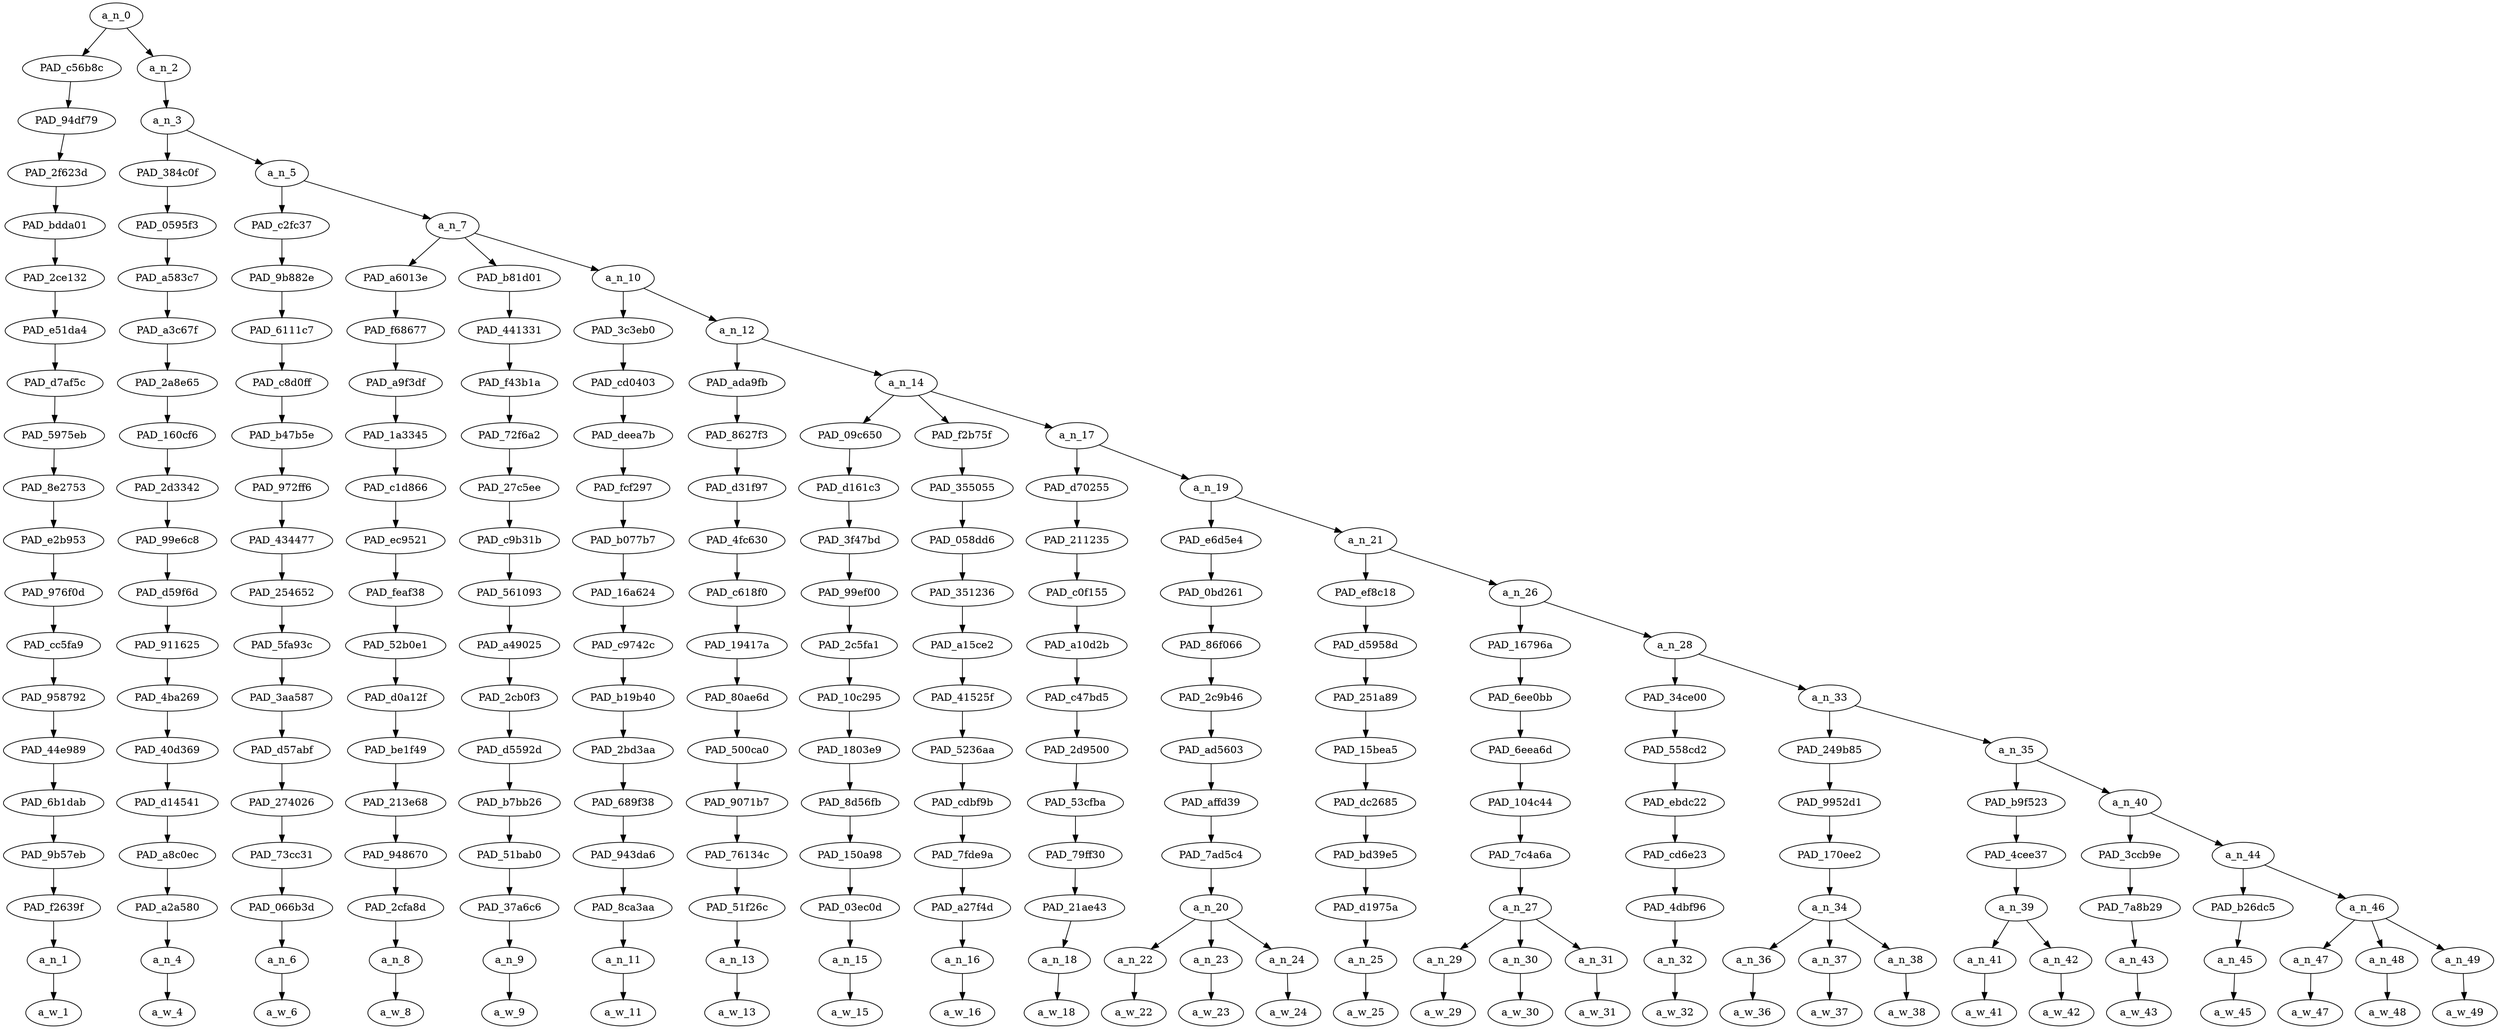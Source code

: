 strict digraph "" {
	a_n_0	[div_dir=1,
		index=0,
		level=19,
		pos="1.0485975477430556,19!",
		text_span="[0, 1, 2, 3, 4, 5, 6, 7, 8, 9, 10, 11, 12, 13, 14, 15, 16, 17, 18, 19, 20, 21, 22, 23, 24, 25, 26, 27]",
		value=0.99999999];
	PAD_c56b8c	[div_dir=1,
		index=0,
		level=18,
		pos="0.0,18!",
		text_span="[0]",
		value=0.02485984];
	a_n_0 -> PAD_c56b8c;
	a_n_2	[div_dir=1,
		index=1,
		level=18,
		pos="2.097195095486111,18!",
		text_span="[1, 2, 3, 4, 5, 6, 7, 8, 9, 10, 11, 12, 13, 14, 15, 16, 17, 18, 19, 20, 21, 22, 23, 24, 25, 26, 27]",
		value=0.97444807];
	a_n_0 -> a_n_2;
	PAD_94df79	[div_dir=1,
		index=0,
		level=17,
		pos="0.0,17!",
		text_span="[0]",
		value=0.02485984];
	PAD_c56b8c -> PAD_94df79;
	PAD_2f623d	[div_dir=1,
		index=0,
		level=16,
		pos="0.0,16!",
		text_span="[0]",
		value=0.02485984];
	PAD_94df79 -> PAD_2f623d;
	PAD_bdda01	[div_dir=1,
		index=0,
		level=15,
		pos="0.0,15!",
		text_span="[0]",
		value=0.02485984];
	PAD_2f623d -> PAD_bdda01;
	PAD_2ce132	[div_dir=1,
		index=0,
		level=14,
		pos="0.0,14!",
		text_span="[0]",
		value=0.02485984];
	PAD_bdda01 -> PAD_2ce132;
	PAD_e51da4	[div_dir=1,
		index=0,
		level=13,
		pos="0.0,13!",
		text_span="[0]",
		value=0.02485984];
	PAD_2ce132 -> PAD_e51da4;
	PAD_d7af5c	[div_dir=1,
		index=0,
		level=12,
		pos="0.0,12!",
		text_span="[0]",
		value=0.02485984];
	PAD_e51da4 -> PAD_d7af5c;
	PAD_5975eb	[div_dir=1,
		index=0,
		level=11,
		pos="0.0,11!",
		text_span="[0]",
		value=0.02485984];
	PAD_d7af5c -> PAD_5975eb;
	PAD_8e2753	[div_dir=1,
		index=0,
		level=10,
		pos="0.0,10!",
		text_span="[0]",
		value=0.02485984];
	PAD_5975eb -> PAD_8e2753;
	PAD_e2b953	[div_dir=1,
		index=0,
		level=9,
		pos="0.0,9!",
		text_span="[0]",
		value=0.02485984];
	PAD_8e2753 -> PAD_e2b953;
	PAD_976f0d	[div_dir=1,
		index=0,
		level=8,
		pos="0.0,8!",
		text_span="[0]",
		value=0.02485984];
	PAD_e2b953 -> PAD_976f0d;
	PAD_cc5fa9	[div_dir=1,
		index=0,
		level=7,
		pos="0.0,7!",
		text_span="[0]",
		value=0.02485984];
	PAD_976f0d -> PAD_cc5fa9;
	PAD_958792	[div_dir=1,
		index=0,
		level=6,
		pos="0.0,6!",
		text_span="[0]",
		value=0.02485984];
	PAD_cc5fa9 -> PAD_958792;
	PAD_44e989	[div_dir=1,
		index=0,
		level=5,
		pos="0.0,5!",
		text_span="[0]",
		value=0.02485984];
	PAD_958792 -> PAD_44e989;
	PAD_6b1dab	[div_dir=1,
		index=0,
		level=4,
		pos="0.0,4!",
		text_span="[0]",
		value=0.02485984];
	PAD_44e989 -> PAD_6b1dab;
	PAD_9b57eb	[div_dir=1,
		index=0,
		level=3,
		pos="0.0,3!",
		text_span="[0]",
		value=0.02485984];
	PAD_6b1dab -> PAD_9b57eb;
	PAD_f2639f	[div_dir=1,
		index=0,
		level=2,
		pos="0.0,2!",
		text_span="[0]",
		value=0.02485984];
	PAD_9b57eb -> PAD_f2639f;
	a_n_1	[div_dir=1,
		index=0,
		level=1,
		pos="0.0,1!",
		text_span="[0]",
		value=0.02485984];
	PAD_f2639f -> a_n_1;
	a_w_1	[div_dir=0,
		index=0,
		level=0,
		pos="0,0!",
		text_span="[0]",
		value=as];
	a_n_1 -> a_w_1;
	a_n_3	[div_dir=1,
		index=1,
		level=17,
		pos="2.097195095486111,17!",
		text_span="[1, 2, 3, 4, 5, 6, 7, 8, 9, 10, 11, 12, 13, 14, 15, 16, 17, 18, 19, 20, 21, 22, 23, 24, 25, 26, 27]",
		value=0.97374697];
	a_n_2 -> a_n_3;
	PAD_384c0f	[div_dir=1,
		index=1,
		level=16,
		pos="1.0,16!",
		text_span="[1]",
		value=0.03545871];
	a_n_3 -> PAD_384c0f;
	a_n_5	[div_dir=1,
		index=2,
		level=16,
		pos="3.1943901909722223,16!",
		text_span="[2, 3, 4, 5, 6, 7, 8, 9, 10, 11, 12, 13, 14, 15, 16, 17, 18, 19, 20, 21, 22, 23, 24, 25, 26, 27]",
		value=0.93758717];
	a_n_3 -> a_n_5;
	PAD_0595f3	[div_dir=1,
		index=1,
		level=15,
		pos="1.0,15!",
		text_span="[1]",
		value=0.03545871];
	PAD_384c0f -> PAD_0595f3;
	PAD_a583c7	[div_dir=1,
		index=1,
		level=14,
		pos="1.0,14!",
		text_span="[1]",
		value=0.03545871];
	PAD_0595f3 -> PAD_a583c7;
	PAD_a3c67f	[div_dir=1,
		index=1,
		level=13,
		pos="1.0,13!",
		text_span="[1]",
		value=0.03545871];
	PAD_a583c7 -> PAD_a3c67f;
	PAD_2a8e65	[div_dir=1,
		index=1,
		level=12,
		pos="1.0,12!",
		text_span="[1]",
		value=0.03545871];
	PAD_a3c67f -> PAD_2a8e65;
	PAD_160cf6	[div_dir=1,
		index=1,
		level=11,
		pos="1.0,11!",
		text_span="[1]",
		value=0.03545871];
	PAD_2a8e65 -> PAD_160cf6;
	PAD_2d3342	[div_dir=1,
		index=1,
		level=10,
		pos="1.0,10!",
		text_span="[1]",
		value=0.03545871];
	PAD_160cf6 -> PAD_2d3342;
	PAD_99e6c8	[div_dir=1,
		index=1,
		level=9,
		pos="1.0,9!",
		text_span="[1]",
		value=0.03545871];
	PAD_2d3342 -> PAD_99e6c8;
	PAD_d59f6d	[div_dir=1,
		index=1,
		level=8,
		pos="1.0,8!",
		text_span="[1]",
		value=0.03545871];
	PAD_99e6c8 -> PAD_d59f6d;
	PAD_911625	[div_dir=1,
		index=1,
		level=7,
		pos="1.0,7!",
		text_span="[1]",
		value=0.03545871];
	PAD_d59f6d -> PAD_911625;
	PAD_4ba269	[div_dir=1,
		index=1,
		level=6,
		pos="1.0,6!",
		text_span="[1]",
		value=0.03545871];
	PAD_911625 -> PAD_4ba269;
	PAD_40d369	[div_dir=1,
		index=1,
		level=5,
		pos="1.0,5!",
		text_span="[1]",
		value=0.03545871];
	PAD_4ba269 -> PAD_40d369;
	PAD_d14541	[div_dir=1,
		index=1,
		level=4,
		pos="1.0,4!",
		text_span="[1]",
		value=0.03545871];
	PAD_40d369 -> PAD_d14541;
	PAD_a8c0ec	[div_dir=1,
		index=1,
		level=3,
		pos="1.0,3!",
		text_span="[1]",
		value=0.03545871];
	PAD_d14541 -> PAD_a8c0ec;
	PAD_a2a580	[div_dir=1,
		index=1,
		level=2,
		pos="1.0,2!",
		text_span="[1]",
		value=0.03545871];
	PAD_a8c0ec -> PAD_a2a580;
	a_n_4	[div_dir=1,
		index=1,
		level=1,
		pos="1.0,1!",
		text_span="[1]",
		value=0.03545871];
	PAD_a2a580 -> a_n_4;
	a_w_4	[div_dir=0,
		index=1,
		level=0,
		pos="1,0!",
		text_span="[1]",
		value=evidenced];
	a_n_4 -> a_w_4;
	PAD_c2fc37	[div_dir=1,
		index=2,
		level=15,
		pos="2.0,15!",
		text_span="[2]",
		value=0.02253655];
	a_n_5 -> PAD_c2fc37;
	a_n_7	[div_dir=1,
		index=3,
		level=15,
		pos="4.388780381944445,15!",
		text_span="[3, 4, 5, 6, 7, 8, 9, 10, 11, 12, 13, 14, 15, 16, 17, 18, 19, 20, 21, 22, 23, 24, 25, 26, 27]",
		value=0.91436862];
	a_n_5 -> a_n_7;
	PAD_9b882e	[div_dir=1,
		index=2,
		level=14,
		pos="2.0,14!",
		text_span="[2]",
		value=0.02253655];
	PAD_c2fc37 -> PAD_9b882e;
	PAD_6111c7	[div_dir=1,
		index=2,
		level=13,
		pos="2.0,13!",
		text_span="[2]",
		value=0.02253655];
	PAD_9b882e -> PAD_6111c7;
	PAD_c8d0ff	[div_dir=1,
		index=2,
		level=12,
		pos="2.0,12!",
		text_span="[2]",
		value=0.02253655];
	PAD_6111c7 -> PAD_c8d0ff;
	PAD_b47b5e	[div_dir=1,
		index=2,
		level=11,
		pos="2.0,11!",
		text_span="[2]",
		value=0.02253655];
	PAD_c8d0ff -> PAD_b47b5e;
	PAD_972ff6	[div_dir=1,
		index=2,
		level=10,
		pos="2.0,10!",
		text_span="[2]",
		value=0.02253655];
	PAD_b47b5e -> PAD_972ff6;
	PAD_434477	[div_dir=1,
		index=2,
		level=9,
		pos="2.0,9!",
		text_span="[2]",
		value=0.02253655];
	PAD_972ff6 -> PAD_434477;
	PAD_254652	[div_dir=1,
		index=2,
		level=8,
		pos="2.0,8!",
		text_span="[2]",
		value=0.02253655];
	PAD_434477 -> PAD_254652;
	PAD_5fa93c	[div_dir=1,
		index=2,
		level=7,
		pos="2.0,7!",
		text_span="[2]",
		value=0.02253655];
	PAD_254652 -> PAD_5fa93c;
	PAD_3aa587	[div_dir=1,
		index=2,
		level=6,
		pos="2.0,6!",
		text_span="[2]",
		value=0.02253655];
	PAD_5fa93c -> PAD_3aa587;
	PAD_d57abf	[div_dir=1,
		index=2,
		level=5,
		pos="2.0,5!",
		text_span="[2]",
		value=0.02253655];
	PAD_3aa587 -> PAD_d57abf;
	PAD_274026	[div_dir=1,
		index=2,
		level=4,
		pos="2.0,4!",
		text_span="[2]",
		value=0.02253655];
	PAD_d57abf -> PAD_274026;
	PAD_73cc31	[div_dir=1,
		index=2,
		level=3,
		pos="2.0,3!",
		text_span="[2]",
		value=0.02253655];
	PAD_274026 -> PAD_73cc31;
	PAD_066b3d	[div_dir=1,
		index=2,
		level=2,
		pos="2.0,2!",
		text_span="[2]",
		value=0.02253655];
	PAD_73cc31 -> PAD_066b3d;
	a_n_6	[div_dir=1,
		index=2,
		level=1,
		pos="2.0,1!",
		text_span="[2]",
		value=0.02253655];
	PAD_066b3d -> a_n_6;
	a_w_6	[div_dir=0,
		index=2,
		level=0,
		pos="2,0!",
		text_span="[2]",
		value=by];
	a_n_6 -> a_w_6;
	PAD_a6013e	[div_dir=1,
		index=3,
		level=14,
		pos="3.0,14!",
		text_span="[3]",
		value=0.02183633];
	a_n_7 -> PAD_a6013e;
	PAD_b81d01	[div_dir=1,
		index=4,
		level=14,
		pos="4.0,14!",
		text_span="[4]",
		value=0.02164699];
	a_n_7 -> PAD_b81d01;
	a_n_10	[div_dir=1,
		index=5,
		level=14,
		pos="6.166341145833334,14!",
		text_span="[5, 6, 7, 8, 9, 10, 11, 12, 13, 14, 15, 16, 17, 18, 19, 20, 21, 22, 23, 24, 25, 26, 27]",
		value=0.87020451];
	a_n_7 -> a_n_10;
	PAD_f68677	[div_dir=1,
		index=3,
		level=13,
		pos="3.0,13!",
		text_span="[3]",
		value=0.02183633];
	PAD_a6013e -> PAD_f68677;
	PAD_a9f3df	[div_dir=1,
		index=3,
		level=12,
		pos="3.0,12!",
		text_span="[3]",
		value=0.02183633];
	PAD_f68677 -> PAD_a9f3df;
	PAD_1a3345	[div_dir=1,
		index=3,
		level=11,
		pos="3.0,11!",
		text_span="[3]",
		value=0.02183633];
	PAD_a9f3df -> PAD_1a3345;
	PAD_c1d866	[div_dir=1,
		index=3,
		level=10,
		pos="3.0,10!",
		text_span="[3]",
		value=0.02183633];
	PAD_1a3345 -> PAD_c1d866;
	PAD_ec9521	[div_dir=1,
		index=3,
		level=9,
		pos="3.0,9!",
		text_span="[3]",
		value=0.02183633];
	PAD_c1d866 -> PAD_ec9521;
	PAD_feaf38	[div_dir=1,
		index=3,
		level=8,
		pos="3.0,8!",
		text_span="[3]",
		value=0.02183633];
	PAD_ec9521 -> PAD_feaf38;
	PAD_52b0e1	[div_dir=1,
		index=3,
		level=7,
		pos="3.0,7!",
		text_span="[3]",
		value=0.02183633];
	PAD_feaf38 -> PAD_52b0e1;
	PAD_d0a12f	[div_dir=1,
		index=3,
		level=6,
		pos="3.0,6!",
		text_span="[3]",
		value=0.02183633];
	PAD_52b0e1 -> PAD_d0a12f;
	PAD_be1f49	[div_dir=1,
		index=3,
		level=5,
		pos="3.0,5!",
		text_span="[3]",
		value=0.02183633];
	PAD_d0a12f -> PAD_be1f49;
	PAD_213e68	[div_dir=1,
		index=3,
		level=4,
		pos="3.0,4!",
		text_span="[3]",
		value=0.02183633];
	PAD_be1f49 -> PAD_213e68;
	PAD_948670	[div_dir=1,
		index=3,
		level=3,
		pos="3.0,3!",
		text_span="[3]",
		value=0.02183633];
	PAD_213e68 -> PAD_948670;
	PAD_2cfa8d	[div_dir=1,
		index=3,
		level=2,
		pos="3.0,2!",
		text_span="[3]",
		value=0.02183633];
	PAD_948670 -> PAD_2cfa8d;
	a_n_8	[div_dir=1,
		index=3,
		level=1,
		pos="3.0,1!",
		text_span="[3]",
		value=0.02183633];
	PAD_2cfa8d -> a_n_8;
	a_w_8	[div_dir=0,
		index=3,
		level=0,
		pos="3,0!",
		text_span="[3]",
		value=the];
	a_n_8 -> a_w_8;
	PAD_441331	[div_dir=1,
		index=4,
		level=13,
		pos="4.0,13!",
		text_span="[4]",
		value=0.02164699];
	PAD_b81d01 -> PAD_441331;
	PAD_f43b1a	[div_dir=1,
		index=4,
		level=12,
		pos="4.0,12!",
		text_span="[4]",
		value=0.02164699];
	PAD_441331 -> PAD_f43b1a;
	PAD_72f6a2	[div_dir=1,
		index=4,
		level=11,
		pos="4.0,11!",
		text_span="[4]",
		value=0.02164699];
	PAD_f43b1a -> PAD_72f6a2;
	PAD_27c5ee	[div_dir=1,
		index=4,
		level=10,
		pos="4.0,10!",
		text_span="[4]",
		value=0.02164699];
	PAD_72f6a2 -> PAD_27c5ee;
	PAD_c9b31b	[div_dir=1,
		index=4,
		level=9,
		pos="4.0,9!",
		text_span="[4]",
		value=0.02164699];
	PAD_27c5ee -> PAD_c9b31b;
	PAD_561093	[div_dir=1,
		index=4,
		level=8,
		pos="4.0,8!",
		text_span="[4]",
		value=0.02164699];
	PAD_c9b31b -> PAD_561093;
	PAD_a49025	[div_dir=1,
		index=4,
		level=7,
		pos="4.0,7!",
		text_span="[4]",
		value=0.02164699];
	PAD_561093 -> PAD_a49025;
	PAD_2cb0f3	[div_dir=1,
		index=4,
		level=6,
		pos="4.0,6!",
		text_span="[4]",
		value=0.02164699];
	PAD_a49025 -> PAD_2cb0f3;
	PAD_d5592d	[div_dir=1,
		index=4,
		level=5,
		pos="4.0,5!",
		text_span="[4]",
		value=0.02164699];
	PAD_2cb0f3 -> PAD_d5592d;
	PAD_b7bb26	[div_dir=1,
		index=4,
		level=4,
		pos="4.0,4!",
		text_span="[4]",
		value=0.02164699];
	PAD_d5592d -> PAD_b7bb26;
	PAD_51bab0	[div_dir=1,
		index=4,
		level=3,
		pos="4.0,3!",
		text_span="[4]",
		value=0.02164699];
	PAD_b7bb26 -> PAD_51bab0;
	PAD_37a6c6	[div_dir=1,
		index=4,
		level=2,
		pos="4.0,2!",
		text_span="[4]",
		value=0.02164699];
	PAD_51bab0 -> PAD_37a6c6;
	a_n_9	[div_dir=1,
		index=4,
		level=1,
		pos="4.0,1!",
		text_span="[4]",
		value=0.02164699];
	PAD_37a6c6 -> a_n_9;
	a_w_9	[div_dir=0,
		index=4,
		level=0,
		pos="4,0!",
		text_span="[4]",
		value=fact];
	a_n_9 -> a_w_9;
	PAD_3c3eb0	[div_dir=1,
		index=5,
		level=13,
		pos="5.0,13!",
		text_span="[5]",
		value=0.01897546];
	a_n_10 -> PAD_3c3eb0;
	a_n_12	[div_dir=1,
		index=6,
		level=13,
		pos="7.332682291666667,13!",
		text_span="[6, 7, 8, 9, 10, 11, 12, 13, 14, 15, 16, 17, 18, 19, 20, 21, 22, 23, 24, 25, 26, 27]",
		value=0.85056233];
	a_n_10 -> a_n_12;
	PAD_cd0403	[div_dir=1,
		index=5,
		level=12,
		pos="5.0,12!",
		text_span="[5]",
		value=0.01897546];
	PAD_3c3eb0 -> PAD_cd0403;
	PAD_deea7b	[div_dir=1,
		index=5,
		level=11,
		pos="5.0,11!",
		text_span="[5]",
		value=0.01897546];
	PAD_cd0403 -> PAD_deea7b;
	PAD_fcf297	[div_dir=1,
		index=5,
		level=10,
		pos="5.0,10!",
		text_span="[5]",
		value=0.01897546];
	PAD_deea7b -> PAD_fcf297;
	PAD_b077b7	[div_dir=1,
		index=5,
		level=9,
		pos="5.0,9!",
		text_span="[5]",
		value=0.01897546];
	PAD_fcf297 -> PAD_b077b7;
	PAD_16a624	[div_dir=1,
		index=5,
		level=8,
		pos="5.0,8!",
		text_span="[5]",
		value=0.01897546];
	PAD_b077b7 -> PAD_16a624;
	PAD_c9742c	[div_dir=1,
		index=5,
		level=7,
		pos="5.0,7!",
		text_span="[5]",
		value=0.01897546];
	PAD_16a624 -> PAD_c9742c;
	PAD_b19b40	[div_dir=1,
		index=5,
		level=6,
		pos="5.0,6!",
		text_span="[5]",
		value=0.01897546];
	PAD_c9742c -> PAD_b19b40;
	PAD_2bd3aa	[div_dir=1,
		index=5,
		level=5,
		pos="5.0,5!",
		text_span="[5]",
		value=0.01897546];
	PAD_b19b40 -> PAD_2bd3aa;
	PAD_689f38	[div_dir=1,
		index=5,
		level=4,
		pos="5.0,4!",
		text_span="[5]",
		value=0.01897546];
	PAD_2bd3aa -> PAD_689f38;
	PAD_943da6	[div_dir=1,
		index=5,
		level=3,
		pos="5.0,3!",
		text_span="[5]",
		value=0.01897546];
	PAD_689f38 -> PAD_943da6;
	PAD_8ca3aa	[div_dir=1,
		index=5,
		level=2,
		pos="5.0,2!",
		text_span="[5]",
		value=0.01897546];
	PAD_943da6 -> PAD_8ca3aa;
	a_n_11	[div_dir=1,
		index=5,
		level=1,
		pos="5.0,1!",
		text_span="[5]",
		value=0.01897546];
	PAD_8ca3aa -> a_n_11;
	a_w_11	[div_dir=0,
		index=5,
		level=0,
		pos="5,0!",
		text_span="[5]",
		value=that];
	a_n_11 -> a_w_11;
	PAD_ada9fb	[div_dir=1,
		index=6,
		level=12,
		pos="6.0,12!",
		text_span="[6]",
		value=0.02260770];
	a_n_12 -> PAD_ada9fb;
	a_n_14	[div_dir=1,
		index=7,
		level=12,
		pos="8.665364583333334,12!",
		text_span="[7, 8, 9, 10, 11, 12, 13, 14, 15, 16, 17, 18, 19, 20, 21, 22, 23, 24, 25, 26, 27]",
		value=0.82729565];
	a_n_12 -> a_n_14;
	PAD_8627f3	[div_dir=1,
		index=6,
		level=11,
		pos="6.0,11!",
		text_span="[6]",
		value=0.02260770];
	PAD_ada9fb -> PAD_8627f3;
	PAD_d31f97	[div_dir=1,
		index=6,
		level=10,
		pos="6.0,10!",
		text_span="[6]",
		value=0.02260770];
	PAD_8627f3 -> PAD_d31f97;
	PAD_4fc630	[div_dir=1,
		index=6,
		level=9,
		pos="6.0,9!",
		text_span="[6]",
		value=0.02260770];
	PAD_d31f97 -> PAD_4fc630;
	PAD_c618f0	[div_dir=1,
		index=6,
		level=8,
		pos="6.0,8!",
		text_span="[6]",
		value=0.02260770];
	PAD_4fc630 -> PAD_c618f0;
	PAD_19417a	[div_dir=1,
		index=6,
		level=7,
		pos="6.0,7!",
		text_span="[6]",
		value=0.02260770];
	PAD_c618f0 -> PAD_19417a;
	PAD_80ae6d	[div_dir=1,
		index=6,
		level=6,
		pos="6.0,6!",
		text_span="[6]",
		value=0.02260770];
	PAD_19417a -> PAD_80ae6d;
	PAD_500ca0	[div_dir=1,
		index=6,
		level=5,
		pos="6.0,5!",
		text_span="[6]",
		value=0.02260770];
	PAD_80ae6d -> PAD_500ca0;
	PAD_9071b7	[div_dir=1,
		index=6,
		level=4,
		pos="6.0,4!",
		text_span="[6]",
		value=0.02260770];
	PAD_500ca0 -> PAD_9071b7;
	PAD_76134c	[div_dir=1,
		index=6,
		level=3,
		pos="6.0,3!",
		text_span="[6]",
		value=0.02260770];
	PAD_9071b7 -> PAD_76134c;
	PAD_51f26c	[div_dir=1,
		index=6,
		level=2,
		pos="6.0,2!",
		text_span="[6]",
		value=0.02260770];
	PAD_76134c -> PAD_51f26c;
	a_n_13	[div_dir=1,
		index=6,
		level=1,
		pos="6.0,1!",
		text_span="[6]",
		value=0.02260770];
	PAD_51f26c -> a_n_13;
	a_w_13	[div_dir=0,
		index=6,
		level=0,
		pos="6,0!",
		text_span="[6]",
		value=they];
	a_n_13 -> a_w_13;
	PAD_09c650	[div_dir=1,
		index=7,
		level=11,
		pos="7.0,11!",
		text_span="[7]",
		value=0.01759093];
	a_n_14 -> PAD_09c650;
	PAD_f2b75f	[div_dir=-1,
		index=8,
		level=11,
		pos="8.0,11!",
		text_span="[8]",
		value=0.01775403];
	a_n_14 -> PAD_f2b75f;
	a_n_17	[div_dir=1,
		index=9,
		level=11,
		pos="10.99609375,11!",
		text_span="[9, 10, 11, 12, 13, 14, 15, 16, 17, 18, 19, 20, 21, 22, 23, 24, 25, 26, 27]",
		value=0.79130449];
	a_n_14 -> a_n_17;
	PAD_d161c3	[div_dir=1,
		index=7,
		level=10,
		pos="7.0,10!",
		text_span="[7]",
		value=0.01759093];
	PAD_09c650 -> PAD_d161c3;
	PAD_3f47bd	[div_dir=1,
		index=7,
		level=9,
		pos="7.0,9!",
		text_span="[7]",
		value=0.01759093];
	PAD_d161c3 -> PAD_3f47bd;
	PAD_99ef00	[div_dir=1,
		index=7,
		level=8,
		pos="7.0,8!",
		text_span="[7]",
		value=0.01759093];
	PAD_3f47bd -> PAD_99ef00;
	PAD_2c5fa1	[div_dir=1,
		index=7,
		level=7,
		pos="7.0,7!",
		text_span="[7]",
		value=0.01759093];
	PAD_99ef00 -> PAD_2c5fa1;
	PAD_10c295	[div_dir=1,
		index=7,
		level=6,
		pos="7.0,6!",
		text_span="[7]",
		value=0.01759093];
	PAD_2c5fa1 -> PAD_10c295;
	PAD_1803e9	[div_dir=1,
		index=7,
		level=5,
		pos="7.0,5!",
		text_span="[7]",
		value=0.01759093];
	PAD_10c295 -> PAD_1803e9;
	PAD_8d56fb	[div_dir=1,
		index=7,
		level=4,
		pos="7.0,4!",
		text_span="[7]",
		value=0.01759093];
	PAD_1803e9 -> PAD_8d56fb;
	PAD_150a98	[div_dir=1,
		index=7,
		level=3,
		pos="7.0,3!",
		text_span="[7]",
		value=0.01759093];
	PAD_8d56fb -> PAD_150a98;
	PAD_03ec0d	[div_dir=1,
		index=7,
		level=2,
		pos="7.0,2!",
		text_span="[7]",
		value=0.01759093];
	PAD_150a98 -> PAD_03ec0d;
	a_n_15	[div_dir=1,
		index=7,
		level=1,
		pos="7.0,1!",
		text_span="[7]",
		value=0.01759093];
	PAD_03ec0d -> a_n_15;
	a_w_15	[div_dir=0,
		index=7,
		level=0,
		pos="7,0!",
		text_span="[7]",
		value=do];
	a_n_15 -> a_w_15;
	PAD_355055	[div_dir=-1,
		index=8,
		level=10,
		pos="8.0,10!",
		text_span="[8]",
		value=0.01775403];
	PAD_f2b75f -> PAD_355055;
	PAD_058dd6	[div_dir=-1,
		index=8,
		level=9,
		pos="8.0,9!",
		text_span="[8]",
		value=0.01775403];
	PAD_355055 -> PAD_058dd6;
	PAD_351236	[div_dir=-1,
		index=8,
		level=8,
		pos="8.0,8!",
		text_span="[8]",
		value=0.01775403];
	PAD_058dd6 -> PAD_351236;
	PAD_a15ce2	[div_dir=-1,
		index=8,
		level=7,
		pos="8.0,7!",
		text_span="[8]",
		value=0.01775403];
	PAD_351236 -> PAD_a15ce2;
	PAD_41525f	[div_dir=-1,
		index=8,
		level=6,
		pos="8.0,6!",
		text_span="[8]",
		value=0.01775403];
	PAD_a15ce2 -> PAD_41525f;
	PAD_5236aa	[div_dir=-1,
		index=8,
		level=5,
		pos="8.0,5!",
		text_span="[8]",
		value=0.01775403];
	PAD_41525f -> PAD_5236aa;
	PAD_cdbf9b	[div_dir=-1,
		index=8,
		level=4,
		pos="8.0,4!",
		text_span="[8]",
		value=0.01775403];
	PAD_5236aa -> PAD_cdbf9b;
	PAD_7fde9a	[div_dir=-1,
		index=8,
		level=3,
		pos="8.0,3!",
		text_span="[8]",
		value=0.01775403];
	PAD_cdbf9b -> PAD_7fde9a;
	PAD_a27f4d	[div_dir=-1,
		index=8,
		level=2,
		pos="8.0,2!",
		text_span="[8]",
		value=0.01775403];
	PAD_7fde9a -> PAD_a27f4d;
	a_n_16	[div_dir=-1,
		index=8,
		level=1,
		pos="8.0,1!",
		text_span="[8]",
		value=0.01775403];
	PAD_a27f4d -> a_n_16;
	a_w_16	[div_dir=0,
		index=8,
		level=0,
		pos="8,0!",
		text_span="[8]",
		value=not];
	a_n_16 -> a_w_16;
	PAD_d70255	[div_dir=1,
		index=9,
		level=10,
		pos="9.0,10!",
		text_span="[9]",
		value=0.02676792];
	a_n_17 -> PAD_d70255;
	a_n_19	[div_dir=1,
		index=10,
		level=10,
		pos="12.9921875,10!",
		text_span="[10, 11, 12, 13, 14, 15, 16, 17, 18, 19, 20, 21, 22, 23, 24, 25, 26, 27]",
		value=0.76387216];
	a_n_17 -> a_n_19;
	PAD_211235	[div_dir=1,
		index=9,
		level=9,
		pos="9.0,9!",
		text_span="[9]",
		value=0.02676792];
	PAD_d70255 -> PAD_211235;
	PAD_c0f155	[div_dir=1,
		index=9,
		level=8,
		pos="9.0,8!",
		text_span="[9]",
		value=0.02676792];
	PAD_211235 -> PAD_c0f155;
	PAD_a10d2b	[div_dir=1,
		index=9,
		level=7,
		pos="9.0,7!",
		text_span="[9]",
		value=0.02676792];
	PAD_c0f155 -> PAD_a10d2b;
	PAD_c47bd5	[div_dir=1,
		index=9,
		level=6,
		pos="9.0,6!",
		text_span="[9]",
		value=0.02676792];
	PAD_a10d2b -> PAD_c47bd5;
	PAD_2d9500	[div_dir=1,
		index=9,
		level=5,
		pos="9.0,5!",
		text_span="[9]",
		value=0.02676792];
	PAD_c47bd5 -> PAD_2d9500;
	PAD_53cfba	[div_dir=1,
		index=9,
		level=4,
		pos="9.0,4!",
		text_span="[9]",
		value=0.02676792];
	PAD_2d9500 -> PAD_53cfba;
	PAD_79ff30	[div_dir=1,
		index=9,
		level=3,
		pos="9.0,3!",
		text_span="[9]",
		value=0.02676792];
	PAD_53cfba -> PAD_79ff30;
	PAD_21ae43	[div_dir=1,
		index=9,
		level=2,
		pos="9.0,2!",
		text_span="[9]",
		value=0.02676792];
	PAD_79ff30 -> PAD_21ae43;
	a_n_18	[div_dir=1,
		index=9,
		level=1,
		pos="9.0,1!",
		text_span="[9]",
		value=0.02676792];
	PAD_21ae43 -> a_n_18;
	a_w_18	[div_dir=0,
		index=9,
		level=0,
		pos="9,0!",
		text_span="[9]",
		value=attack];
	a_n_18 -> a_w_18;
	PAD_e6d5e4	[div_dir=1,
		index=10,
		level=9,
		pos="11.0,9!",
		text_span="[10, 11, 12]",
		value=0.26015514];
	a_n_19 -> PAD_e6d5e4;
	a_n_21	[div_dir=1,
		index=11,
		level=9,
		pos="14.984375,9!",
		text_span="[13, 14, 15, 16, 17, 18, 19, 20, 21, 22, 23, 24, 25, 26, 27]",
		value=0.50304847];
	a_n_19 -> a_n_21;
	PAD_0bd261	[div_dir=1,
		index=10,
		level=8,
		pos="11.0,8!",
		text_span="[10, 11, 12]",
		value=0.26015514];
	PAD_e6d5e4 -> PAD_0bd261;
	PAD_86f066	[div_dir=1,
		index=10,
		level=7,
		pos="11.0,7!",
		text_span="[10, 11, 12]",
		value=0.26015514];
	PAD_0bd261 -> PAD_86f066;
	PAD_2c9b46	[div_dir=1,
		index=10,
		level=6,
		pos="11.0,6!",
		text_span="[10, 11, 12]",
		value=0.26015514];
	PAD_86f066 -> PAD_2c9b46;
	PAD_ad5603	[div_dir=1,
		index=10,
		level=5,
		pos="11.0,5!",
		text_span="[10, 11, 12]",
		value=0.26015514];
	PAD_2c9b46 -> PAD_ad5603;
	PAD_affd39	[div_dir=1,
		index=10,
		level=4,
		pos="11.0,4!",
		text_span="[10, 11, 12]",
		value=0.26015514];
	PAD_ad5603 -> PAD_affd39;
	PAD_7ad5c4	[div_dir=1,
		index=10,
		level=3,
		pos="11.0,3!",
		text_span="[10, 11, 12]",
		value=0.26015514];
	PAD_affd39 -> PAD_7ad5c4;
	a_n_20	[div_dir=1,
		index=10,
		level=2,
		pos="11.0,2!",
		text_span="[10, 11, 12]",
		value=0.26015514];
	PAD_7ad5c4 -> a_n_20;
	a_n_22	[div_dir=1,
		index=10,
		level=1,
		pos="10.0,1!",
		text_span="[10]",
		value=0.11208899];
	a_n_20 -> a_n_22;
	a_n_23	[div_dir=1,
		index=11,
		level=1,
		pos="11.0,1!",
		text_span="[11]",
		value=0.03885851];
	a_n_20 -> a_n_23;
	a_n_24	[div_dir=1,
		index=12,
		level=1,
		pos="12.0,1!",
		text_span="[12]",
		value=0.10885346];
	a_n_20 -> a_n_24;
	a_w_22	[div_dir=0,
		index=10,
		level=0,
		pos="10,0!",
		text_span="[10]",
		value=nigger];
	a_n_22 -> a_w_22;
	a_w_23	[div_dir=0,
		index=11,
		level=0,
		pos="11,0!",
		text_span="[11]",
		value=toxic];
	a_n_23 -> a_w_23;
	a_w_24	[div_dir=0,
		index=12,
		level=0,
		pos="12,0!",
		text_span="[12]",
		value=masculinity];
	a_n_24 -> a_w_24;
	PAD_ef8c18	[div_dir=1,
		index=11,
		level=8,
		pos="13.0,8!",
		text_span="[13]",
		value=0.02611286];
	a_n_21 -> PAD_ef8c18;
	a_n_26	[div_dir=1,
		index=12,
		level=8,
		pos="16.96875,8!",
		text_span="[14, 15, 16, 17, 18, 19, 20, 21, 22, 23, 24, 25, 26, 27]",
		value=0.47636783];
	a_n_21 -> a_n_26;
	PAD_d5958d	[div_dir=1,
		index=11,
		level=7,
		pos="13.0,7!",
		text_span="[13]",
		value=0.02611286];
	PAD_ef8c18 -> PAD_d5958d;
	PAD_251a89	[div_dir=1,
		index=11,
		level=6,
		pos="13.0,6!",
		text_span="[13]",
		value=0.02611286];
	PAD_d5958d -> PAD_251a89;
	PAD_15bea5	[div_dir=1,
		index=11,
		level=5,
		pos="13.0,5!",
		text_span="[13]",
		value=0.02611286];
	PAD_251a89 -> PAD_15bea5;
	PAD_dc2685	[div_dir=1,
		index=11,
		level=4,
		pos="13.0,4!",
		text_span="[13]",
		value=0.02611286];
	PAD_15bea5 -> PAD_dc2685;
	PAD_bd39e5	[div_dir=1,
		index=11,
		level=3,
		pos="13.0,3!",
		text_span="[13]",
		value=0.02611286];
	PAD_dc2685 -> PAD_bd39e5;
	PAD_d1975a	[div_dir=1,
		index=11,
		level=2,
		pos="13.0,2!",
		text_span="[13]",
		value=0.02611286];
	PAD_bd39e5 -> PAD_d1975a;
	a_n_25	[div_dir=1,
		index=13,
		level=1,
		pos="13.0,1!",
		text_span="[13]",
		value=0.02611286];
	PAD_d1975a -> a_n_25;
	a_w_25	[div_dir=0,
		index=13,
		level=0,
		pos="13,0!",
		text_span="[13]",
		value=like];
	a_n_25 -> a_w_25;
	PAD_16796a	[div_dir=1,
		index=12,
		level=7,
		pos="15.0,7!",
		text_span="[14, 15, 16]",
		value=0.12576354];
	a_n_26 -> PAD_16796a;
	a_n_28	[div_dir=1,
		index=13,
		level=7,
		pos="18.9375,7!",
		text_span="[17, 18, 19, 20, 21, 22, 23, 24, 25, 26, 27]",
		value=0.35005351];
	a_n_26 -> a_n_28;
	PAD_6ee0bb	[div_dir=1,
		index=12,
		level=6,
		pos="15.0,6!",
		text_span="[14, 15, 16]",
		value=0.12576354];
	PAD_16796a -> PAD_6ee0bb;
	PAD_6eea6d	[div_dir=1,
		index=12,
		level=5,
		pos="15.0,5!",
		text_span="[14, 15, 16]",
		value=0.12576354];
	PAD_6ee0bb -> PAD_6eea6d;
	PAD_104c44	[div_dir=1,
		index=12,
		level=4,
		pos="15.0,4!",
		text_span="[14, 15, 16]",
		value=0.12576354];
	PAD_6eea6d -> PAD_104c44;
	PAD_7c4a6a	[div_dir=1,
		index=12,
		level=3,
		pos="15.0,3!",
		text_span="[14, 15, 16]",
		value=0.12576354];
	PAD_104c44 -> PAD_7c4a6a;
	a_n_27	[div_dir=1,
		index=12,
		level=2,
		pos="15.0,2!",
		text_span="[14, 15, 16]",
		value=0.12576354];
	PAD_7c4a6a -> a_n_27;
	a_n_29	[div_dir=-1,
		index=14,
		level=1,
		pos="14.0,1!",
		text_span="[14]",
		value=0.04487892];
	a_n_27 -> a_n_29;
	a_n_30	[div_dir=1,
		index=15,
		level=1,
		pos="15.0,1!",
		text_span="[15]",
		value=0.04362070];
	a_n_27 -> a_n_30;
	a_n_31	[div_dir=1,
		index=16,
		level=1,
		pos="16.0,1!",
		text_span="[16]",
		value=0.03715925];
	a_n_27 -> a_n_31;
	a_w_29	[div_dir=0,
		index=14,
		level=0,
		pos="14,0!",
		text_span="[14]",
		value=rappers];
	a_n_29 -> a_w_29;
	a_w_30	[div_dir=0,
		index=15,
		level=0,
		pos="15,0!",
		text_span="[15]",
		value=ball];
	a_n_30 -> a_w_30;
	a_w_31	[div_dir=0,
		index=16,
		level=0,
		pos="16,0!",
		text_span="[16]",
		value=players];
	a_n_31 -> a_w_31;
	PAD_34ce00	[div_dir=1,
		index=13,
		level=6,
		pos="17.0,6!",
		text_span="[17]",
		value=0.02203357];
	a_n_28 -> PAD_34ce00;
	a_n_33	[div_dir=1,
		index=14,
		level=6,
		pos="20.875,6!",
		text_span="[18, 19, 20, 21, 22, 23, 24, 25, 26, 27]",
		value=0.32745641];
	a_n_28 -> a_n_33;
	PAD_558cd2	[div_dir=1,
		index=13,
		level=5,
		pos="17.0,5!",
		text_span="[17]",
		value=0.02203357];
	PAD_34ce00 -> PAD_558cd2;
	PAD_ebdc22	[div_dir=1,
		index=13,
		level=4,
		pos="17.0,4!",
		text_span="[17]",
		value=0.02203357];
	PAD_558cd2 -> PAD_ebdc22;
	PAD_cd6e23	[div_dir=1,
		index=13,
		level=3,
		pos="17.0,3!",
		text_span="[17]",
		value=0.02203357];
	PAD_ebdc22 -> PAD_cd6e23;
	PAD_4dbf96	[div_dir=1,
		index=13,
		level=2,
		pos="17.0,2!",
		text_span="[17]",
		value=0.02203357];
	PAD_cd6e23 -> PAD_4dbf96;
	a_n_32	[div_dir=1,
		index=17,
		level=1,
		pos="17.0,1!",
		text_span="[17]",
		value=0.02203357];
	PAD_4dbf96 -> a_n_32;
	a_w_32	[div_dir=0,
		index=17,
		level=0,
		pos="17,0!",
		text_span="[17]",
		value=with];
	a_n_32 -> a_w_32;
	PAD_249b85	[div_dir=1,
		index=14,
		level=5,
		pos="19.0,5!",
		text_span="[18, 19, 20]",
		value=0.09085072];
	a_n_33 -> PAD_249b85;
	a_n_35	[div_dir=1,
		index=15,
		level=5,
		pos="22.75,5!",
		text_span="[21, 22, 23, 24, 25, 26, 27]",
		value=0.23603115];
	a_n_33 -> a_n_35;
	PAD_9952d1	[div_dir=1,
		index=14,
		level=4,
		pos="19.0,4!",
		text_span="[18, 19, 20]",
		value=0.09085072];
	PAD_249b85 -> PAD_9952d1;
	PAD_170ee2	[div_dir=1,
		index=14,
		level=3,
		pos="19.0,3!",
		text_span="[18, 19, 20]",
		value=0.09085072];
	PAD_9952d1 -> PAD_170ee2;
	a_n_34	[div_dir=1,
		index=14,
		level=2,
		pos="19.0,2!",
		text_span="[18, 19, 20]",
		value=0.09085072];
	PAD_170ee2 -> a_n_34;
	a_n_36	[div_dir=1,
		index=18,
		level=1,
		pos="18.0,1!",
		text_span="[18]",
		value=0.01974430];
	a_n_34 -> a_n_36;
	a_n_37	[div_dir=1,
		index=19,
		level=1,
		pos="19.0,1!",
		text_span="[19]",
		value=0.02075168];
	a_n_34 -> a_n_37;
	a_n_38	[div_dir=1,
		index=20,
		level=1,
		pos="20.0,1!",
		text_span="[20]",
		value=0.05020917];
	a_n_34 -> a_n_38;
	a_w_36	[div_dir=0,
		index=18,
		level=0,
		pos="18,0!",
		text_span="[18]",
		value=the1];
	a_n_36 -> a_w_36;
	a_w_37	[div_dir=0,
		index=19,
		level=0,
		pos="19,0!",
		text_span="[19]",
		value=same];
	a_n_37 -> a_w_37;
	a_w_38	[div_dir=0,
		index=20,
		level=0,
		pos="20,0!",
		text_span="[20]",
		value=ferocity];
	a_n_38 -> a_w_38;
	PAD_b9f523	[div_dir=1,
		index=15,
		level=4,
		pos="21.5,4!",
		text_span="[21, 22]",
		value=0.04379464];
	a_n_35 -> PAD_b9f523;
	a_n_40	[div_dir=1,
		index=16,
		level=4,
		pos="24.0,4!",
		text_span="[23, 24, 25, 26, 27]",
		value=0.19162390];
	a_n_35 -> a_n_40;
	PAD_4cee37	[div_dir=1,
		index=15,
		level=3,
		pos="21.5,3!",
		text_span="[21, 22]",
		value=0.04379464];
	PAD_b9f523 -> PAD_4cee37;
	a_n_39	[div_dir=1,
		index=15,
		level=2,
		pos="21.5,2!",
		text_span="[21, 22]",
		value=0.04379464];
	PAD_4cee37 -> a_n_39;
	a_n_41	[div_dir=1,
		index=21,
		level=1,
		pos="21.0,1!",
		text_span="[21]",
		value=0.01990236];
	a_n_39 -> a_n_41;
	a_n_42	[div_dir=1,
		index=22,
		level=1,
		pos="22.0,1!",
		text_span="[22]",
		value=0.02376197];
	a_n_39 -> a_n_42;
	a_w_41	[div_dir=0,
		index=21,
		level=0,
		pos="21,0!",
		text_span="[21]",
		value=with1];
	a_n_41 -> a_w_41;
	a_w_42	[div_dir=0,
		index=22,
		level=0,
		pos="22,0!",
		text_span="[22]",
		value=which];
	a_n_42 -> a_w_42;
	PAD_3ccb9e	[div_dir=1,
		index=16,
		level=3,
		pos="23.0,3!",
		text_span="[23]",
		value=0.02466256];
	a_n_40 -> PAD_3ccb9e;
	a_n_44	[div_dir=1,
		index=17,
		level=3,
		pos="25.0,3!",
		text_span="[24, 25, 26, 27]",
		value=0.16631750];
	a_n_40 -> a_n_44;
	PAD_7a8b29	[div_dir=1,
		index=16,
		level=2,
		pos="23.0,2!",
		text_span="[23]",
		value=0.02466256];
	PAD_3ccb9e -> PAD_7a8b29;
	a_n_43	[div_dir=1,
		index=23,
		level=1,
		pos="23.0,1!",
		text_span="[23]",
		value=0.02466256];
	PAD_7a8b29 -> a_n_43;
	a_w_43	[div_dir=0,
		index=23,
		level=0,
		pos="23,0!",
		text_span="[23]",
		value=they1];
	a_n_43 -> a_w_43;
	PAD_b26dc5	[div_dir=1,
		index=17,
		level=2,
		pos="24.0,2!",
		text_span="[24]",
		value=0.02749739];
	a_n_44 -> PAD_b26dc5;
	a_n_46	[div_dir=1,
		index=18,
		level=2,
		pos="26.0,2!",
		text_span="[25, 26, 27]",
		value=0.13821890];
	a_n_44 -> a_n_46;
	a_n_45	[div_dir=1,
		index=24,
		level=1,
		pos="24.0,1!",
		text_span="[24]",
		value=0.02749739];
	PAD_b26dc5 -> a_n_45;
	a_w_45	[div_dir=0,
		index=24,
		level=0,
		pos="24,0!",
		text_span="[24]",
		value=attack1];
	a_n_45 -> a_w_45;
	a_n_47	[div_dir=1,
		index=25,
		level=1,
		pos="25.0,1!",
		text_span="[25]",
		value=0.04693637];
	a_n_46 -> a_n_47;
	a_n_48	[div_dir=1,
		index=26,
		level=1,
		pos="26.0,1!",
		text_span="[26]",
		value=0.04129006];
	a_n_46 -> a_n_48;
	a_n_49	[div_dir=1,
		index=27,
		level=1,
		pos="27.0,1!",
		text_span="[27]",
		value=0.04937347];
	a_n_46 -> a_n_49;
	a_w_47	[div_dir=0,
		index=25,
		level=0,
		pos="25,0!",
		text_span="[25]",
		value=toxic1];
	a_n_47 -> a_w_47;
	a_w_48	[div_dir=0,
		index=26,
		level=0,
		pos="26,0!",
		text_span="[26]",
		value=white];
	a_n_48 -> a_w_48;
	a_w_49	[div_dir=0,
		index=27,
		level=0,
		pos="27,0!",
		text_span="[27]",
		value=men];
	a_n_49 -> a_w_49;
}
